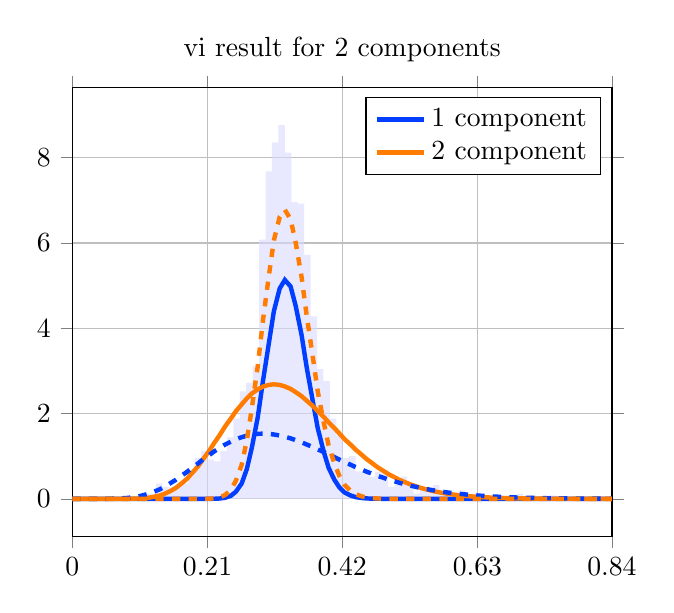 \begin{tikzpicture}
\begin{axis}[title={vi result for 2 components}, yticklabel style={/pgf/number format/fixed,
            /pgf/number format/precision=3}, grid={major}, yminorgrids={true}, tick align={outside}, xtick={0.0,0.21,0.419,0.629,0.838}, xmin={0.0}, xmax={0.838}, scaled y ticks={false}]
    \addplot[ybar interval, fill={blue!15}, forget plot, opacity={0.6}, draw={none}, bar width={5.0e-6}]
        table[row sep={\\}]
        {
            \\
            0.08  0.04  \\
            0.09  0.04  \\
            0.1  0.04  \\
            0.11  0.12  \\
            0.12  0.12  \\
            0.13  0.36  \\
            0.14  0.28  \\
            0.15  0.24  \\
            0.16  0.28  \\
            0.17  0.36  \\
            0.18  0.6  \\
            0.19  0.96  \\
            0.2  1.12  \\
            0.21  0.92  \\
            0.22  0.88  \\
            0.23  1.12  \\
            0.24  1.44  \\
            0.25  1.88  \\
            0.26  2.52  \\
            0.27  2.72  \\
            0.28  3.12  \\
            0.29  6.08  \\
            0.3  7.68  \\
            0.31  8.36  \\
            0.32  8.76  \\
            0.33  8.12  \\
            0.34  6.96  \\
            0.35  6.92  \\
            0.36  5.72  \\
            0.37  4.28  \\
            0.38  3.04  \\
            0.39  2.76  \\
            0.4  1.88  \\
            0.41  1.48  \\
            0.42  0.96  \\
            0.43  1.0  \\
            0.44  0.64  \\
            0.45  0.6  \\
            0.46  0.52  \\
            0.47  0.64  \\
            0.48  0.6  \\
            0.49  0.28  \\
            0.5  0.32  \\
            0.51  0.52  \\
            0.52  0.32  \\
            0.53  0.12  \\
            0.54  0.28  \\
            0.55  0.24  \\
            0.56  0.32  \\
            0.57  0.16  \\
            0.58  0.12  \\
            0.59  0.04  \\
            0.6  0.2  \\
            0.61  0.04  \\
            0.62  0.12  \\
            0.63  0.12  \\
            0.64  0.08  \\
            0.65  0.0  \\
            0.66  0.08  \\
            0.67  0.0  \\
            0.68  0.0  \\
            0.69  0.12  \\
            0.7  0.04  \\
            0.71  0.08  \\
            0.72  0.04  \\
            0.73  0.0  \\
            0.74  0.08  \\
            0.75  0.0  \\
            0.76  0.0  \\
            0.77  0.04  \\
            0.78  0.04  \\
            0.79  0.0  \\
            0.8  0.0  \\
            0.81  0.0  \\
            0.82  0.0  \\
            0.83  0.04  \\
            0.84  0.0  \\
        }
        ;
    \addplot[style={{ultra thick}}, color={rgb,1:red,0.008;green,0.243;blue,1.0}]
        table[row sep={\\}]
        {
            \\
            0.0  0.0  \\
            0.008  3.061e-125  \\
            0.017  3.58e-94  \\
            0.025  1.71e-76  \\
            0.034  2.693e-64  \\
            0.042  4.206e-55  \\
            0.051  8.274e-48  \\
            0.059  7.951e-42  \\
            0.068  8.384e-37  \\
            0.076  1.635e-32  \\
            0.085  8.424e-29  \\
            0.093  1.478e-25  \\
            0.102  1.066e-22  \\
            0.11  3.642e-20  \\
            0.119  6.589e-18  \\
            0.127  6.89e-16  \\
            0.136  4.47e-14  \\
            0.144  1.907e-12  \\
            0.152  5.608e-11  \\
            0.161  1.185e-9  \\
            0.169  1.859e-8  \\
            0.178  2.23e-7  \\
            0.186  2.098e-6  \\
            0.195  1.582e-5  \\
            0.203  9.733e-5  \\
            0.212  0.0  \\
            0.22  0.002  \\
            0.229  0.008  \\
            0.237  0.025  \\
            0.246  0.069  \\
            0.254  0.167  \\
            0.263  0.362  \\
            0.271  0.699  \\
            0.279  1.216  \\
            0.288  1.918  \\
            0.296  2.756  \\
            0.305  3.63  \\
            0.313  4.4  \\
            0.322  4.932  \\
            0.33  5.133  \\
            0.339  4.978  \\
            0.347  4.515  \\
            0.356  3.843  \\
            0.364  3.077  \\
            0.373  2.326  \\
            0.381  1.663  \\
            0.39  1.128  \\
            0.398  0.727  \\
            0.407  0.446  \\
            0.415  0.262  \\
            0.423  0.147  \\
            0.432  0.079  \\
            0.44  0.041  \\
            0.449  0.02  \\
            0.457  0.01  \\
            0.466  0.004  \\
            0.474  0.002  \\
            0.483  0.001  \\
            0.491  0.0  \\
            0.5  0.0  \\
            0.508  5.445e-5  \\
            0.517  2.059e-5  \\
            0.525  7.566e-6  \\
            0.534  2.704e-6  \\
            0.542  9.404e-7  \\
            0.551  3.186e-7  \\
            0.559  1.053e-7  \\
            0.567  3.393e-8  \\
            0.576  1.068e-8  \\
            0.584  3.283e-9  \\
            0.593  9.872e-10  \\
            0.601  2.904e-10  \\
            0.61  8.362e-11  \\
            0.618  2.359e-11  \\
            0.627  6.521e-12  \\
            0.635  1.768e-12  \\
            0.644  4.702e-13  \\
            0.652  1.228e-13  \\
            0.661  3.148e-14  \\
            0.669  7.932e-15  \\
            0.678  1.964e-15  \\
            0.686  4.784e-16  \\
            0.695  1.146e-16  \\
            0.703  2.703e-17  \\
            0.711  6.275e-18  \\
            0.72  1.435e-18  \\
            0.728  3.233e-19  \\
            0.737  7.178e-20  \\
            0.745  1.572e-20  \\
            0.754  3.393e-21  \\
            0.762  7.229e-22  \\
            0.771  1.52e-22  \\
            0.779  3.154e-23  \\
            0.788  6.462e-24  \\
            0.796  1.308e-24  \\
            0.805  2.615e-25  \\
            0.813  5.167e-26  \\
            0.822  1.009e-26  \\
            0.83  1.948e-27  \\
            0.838  3.72e-28  \\
        }
        ;
    \addlegendentry {1 component}
    \addplot[style={{ultra thick}}, color={rgb,1:red,1.0;green,0.486;blue,0.0}]
        table[row sep={\\}]
        {
            \\
            0.0  0.0  \\
            0.008  3.334e-15  \\
            0.017  1.935e-11  \\
            0.025  2.661e-9  \\
            0.034  7.904e-8  \\
            0.042  1.014e-6  \\
            0.051  7.647e-6  \\
            0.059  3.997e-5  \\
            0.068  0.0  \\
            0.076  0.001  \\
            0.085  0.001  \\
            0.093  0.004  \\
            0.102  0.008  \\
            0.11  0.015  \\
            0.119  0.028  \\
            0.127  0.049  \\
            0.136  0.079  \\
            0.144  0.123  \\
            0.152  0.181  \\
            0.161  0.258  \\
            0.169  0.354  \\
            0.178  0.469  \\
            0.186  0.605  \\
            0.195  0.759  \\
            0.203  0.929  \\
            0.212  1.112  \\
            0.22  1.303  \\
            0.229  1.498  \\
            0.237  1.692  \\
            0.246  1.879  \\
            0.254  2.055  \\
            0.263  2.215  \\
            0.271  2.355  \\
            0.279  2.473  \\
            0.288  2.566  \\
            0.296  2.632  \\
            0.305  2.672  \\
            0.313  2.685  \\
            0.322  2.672  \\
            0.33  2.636  \\
            0.339  2.578  \\
            0.347  2.501  \\
            0.356  2.408  \\
            0.364  2.301  \\
            0.373  2.183  \\
            0.381  2.058  \\
            0.39  1.927  \\
            0.398  1.794  \\
            0.407  1.66  \\
            0.415  1.527  \\
            0.423  1.397  \\
            0.432  1.272  \\
            0.44  1.152  \\
            0.449  1.039  \\
            0.457  0.932  \\
            0.466  0.832  \\
            0.474  0.74  \\
            0.483  0.656  \\
            0.491  0.579  \\
            0.5  0.509  \\
            0.508  0.445  \\
            0.517  0.388  \\
            0.525  0.338  \\
            0.534  0.293  \\
            0.542  0.253  \\
            0.551  0.217  \\
            0.559  0.187  \\
            0.567  0.16  \\
            0.576  0.136  \\
            0.584  0.116  \\
            0.593  0.098  \\
            0.601  0.083  \\
            0.61  0.07  \\
            0.618  0.059  \\
            0.627  0.05  \\
            0.635  0.042  \\
            0.644  0.035  \\
            0.652  0.029  \\
            0.661  0.024  \\
            0.669  0.02  \\
            0.678  0.017  \\
            0.686  0.014  \\
            0.695  0.011  \\
            0.703  0.009  \\
            0.711  0.008  \\
            0.72  0.006  \\
            0.728  0.005  \\
            0.737  0.004  \\
            0.745  0.003  \\
            0.754  0.003  \\
            0.762  0.002  \\
            0.771  0.002  \\
            0.779  0.002  \\
            0.788  0.001  \\
            0.796  0.001  \\
            0.805  0.001  \\
            0.813  0.001  \\
            0.822  0.001  \\
            0.83  0.0  \\
            0.838  0.0  \\
        }
        ;
    \addlegendentry {2 component}
    \addplot[style={{ultra thick, dashed}}, color={rgb,1:red,0.008;green,0.243;blue,1.0}]
        table[row sep={\\}]
        {
            \\
            0.0  0.0  \\
            0.008  1.616e-9  \\
            0.017  3.292e-7  \\
            0.025  6.712e-6  \\
            0.034  5.334e-5  \\
            0.042  0.0  \\
            0.051  0.001  \\
            0.059  0.002  \\
            0.068  0.005  \\
            0.076  0.011  \\
            0.085  0.021  \\
            0.093  0.035  \\
            0.102  0.056  \\
            0.11  0.085  \\
            0.119  0.122  \\
            0.127  0.169  \\
            0.136  0.225  \\
            0.144  0.29  \\
            0.152  0.365  \\
            0.161  0.448  \\
            0.169  0.537  \\
            0.178  0.631  \\
            0.186  0.728  \\
            0.195  0.827  \\
            0.203  0.925  \\
            0.212  1.02  \\
            0.22  1.11  \\
            0.229  1.195  \\
            0.237  1.271  \\
            0.246  1.339  \\
            0.254  1.398  \\
            0.263  1.445  \\
            0.271  1.482  \\
            0.279  1.509  \\
            0.288  1.524  \\
            0.296  1.529  \\
            0.305  1.524  \\
            0.313  1.509  \\
            0.322  1.486  \\
            0.33  1.456  \\
            0.339  1.418  \\
            0.347  1.375  \\
            0.356  1.326  \\
            0.364  1.274  \\
            0.373  1.218  \\
            0.381  1.16  \\
            0.39  1.1  \\
            0.398  1.04  \\
            0.407  0.979  \\
            0.415  0.918  \\
            0.423  0.859  \\
            0.432  0.801  \\
            0.44  0.744  \\
            0.449  0.689  \\
            0.457  0.637  \\
            0.466  0.587  \\
            0.474  0.539  \\
            0.483  0.494  \\
            0.491  0.452  \\
            0.5  0.412  \\
            0.508  0.375  \\
            0.517  0.341  \\
            0.525  0.309  \\
            0.534  0.279  \\
            0.542  0.252  \\
            0.551  0.227  \\
            0.559  0.204  \\
            0.567  0.183  \\
            0.576  0.164  \\
            0.584  0.147  \\
            0.593  0.131  \\
            0.601  0.117  \\
            0.61  0.104  \\
            0.618  0.092  \\
            0.627  0.082  \\
            0.635  0.072  \\
            0.644  0.064  \\
            0.652  0.057  \\
            0.661  0.05  \\
            0.669  0.044  \\
            0.678  0.039  \\
            0.686  0.034  \\
            0.695  0.03  \\
            0.703  0.026  \\
            0.711  0.023  \\
            0.72  0.02  \\
            0.728  0.017  \\
            0.737  0.015  \\
            0.745  0.013  \\
            0.754  0.012  \\
            0.762  0.01  \\
            0.771  0.009  \\
            0.779  0.008  \\
            0.788  0.007  \\
            0.796  0.006  \\
            0.805  0.005  \\
            0.813  0.004  \\
            0.822  0.004  \\
            0.83  0.003  \\
            0.838  0.003  \\
        }
        ;
    \addplot[style={{ultra thick, dashed}}, color={rgb,1:red,1.0;green,0.486;blue,0.0}]
        table[row sep={\\}]
        {
            \\
            0.0  0.0  \\
            0.008  9.239e-104  \\
            0.017  5.81e-78  \\
            0.025  2.774e-63  \\
            0.034  3.712e-53  \\
            0.042  1.59e-45  \\
            0.051  1.801e-39  \\
            0.059  1.662e-34  \\
            0.068  2.447e-30  \\
            0.076  8.874e-27  \\
            0.085  1.065e-23  \\
            0.093  5.226e-21  \\
            0.102  1.225e-18  \\
            0.11  1.545e-16  \\
            0.119  1.149e-14  \\
            0.127  5.418e-13  \\
            0.136  1.719e-11  \\
            0.144  3.849e-10  \\
            0.152  6.332e-9  \\
            0.161  7.911e-8  \\
            0.169  7.721e-7  \\
            0.178  6.031e-6  \\
            0.186  3.849e-5  \\
            0.195  0.0  \\
            0.203  0.001  \\
            0.212  0.004  \\
            0.22  0.012  \\
            0.229  0.034  \\
            0.237  0.089  \\
            0.246  0.205  \\
            0.254  0.425  \\
            0.263  0.799  \\
            0.271  1.37  \\
            0.279  2.152  \\
            0.288  3.117  \\
            0.296  4.178  \\
            0.305  5.208  \\
            0.313  6.062  \\
            0.322  6.611  \\
            0.33  6.778  \\
            0.339  6.555  \\
            0.347  5.996  \\
            0.356  5.202  \\
            0.364  4.29  \\
            0.373  3.373  \\
            0.381  2.532  \\
            0.39  1.819  \\
            0.398  1.253  \\
            0.407  0.829  \\
            0.415  0.528  \\
            0.423  0.324  \\
            0.432  0.192  \\
            0.44  0.11  \\
            0.449  0.061  \\
            0.457  0.033  \\
            0.466  0.017  \\
            0.474  0.009  \\
            0.483  0.004  \\
            0.491  0.002  \\
            0.5  0.001  \\
            0.508  0.0  \\
            0.517  0.0  \\
            0.525  8.073e-5  \\
            0.534  3.407e-5  \\
            0.542  1.406e-5  \\
            0.551  5.676e-6  \\
            0.559  2.244e-6  \\
            0.567  8.692e-7  \\
            0.576  3.301e-7  \\
            0.584  1.23e-7  \\
            0.593  4.496e-8  \\
            0.601  1.614e-8  \\
            0.61  5.694e-9  \\
            0.618  1.974e-9  \\
            0.627  6.732e-10  \\
            0.635  2.259e-10  \\
            0.644  7.458e-11  \\
            0.652  2.425e-11  \\
            0.661  7.769e-12  \\
            0.669  2.453e-12  \\
            0.678  7.633e-13  \\
            0.686  2.343e-13  \\
            0.695  7.093e-14  \\
            0.703  2.119e-14  \\
            0.711  6.251e-15  \\
            0.72  1.821e-15  \\
            0.728  5.239e-16  \\
            0.737  1.489e-16  \\
            0.745  4.183e-17  \\
            0.754  1.162e-17  \\
            0.762  3.191e-18  \\
            0.771  8.666e-19  \\
            0.779  2.329e-19  \\
            0.788  6.192e-20  \\
            0.796  1.63e-20  \\
            0.805  4.246e-21  \\
            0.813  1.095e-21  \\
            0.822  2.799e-22  \\
            0.83  7.084e-23  \\
            0.838  1.777e-23  \\
        }
        ;
\end{axis}
\end{tikzpicture}
